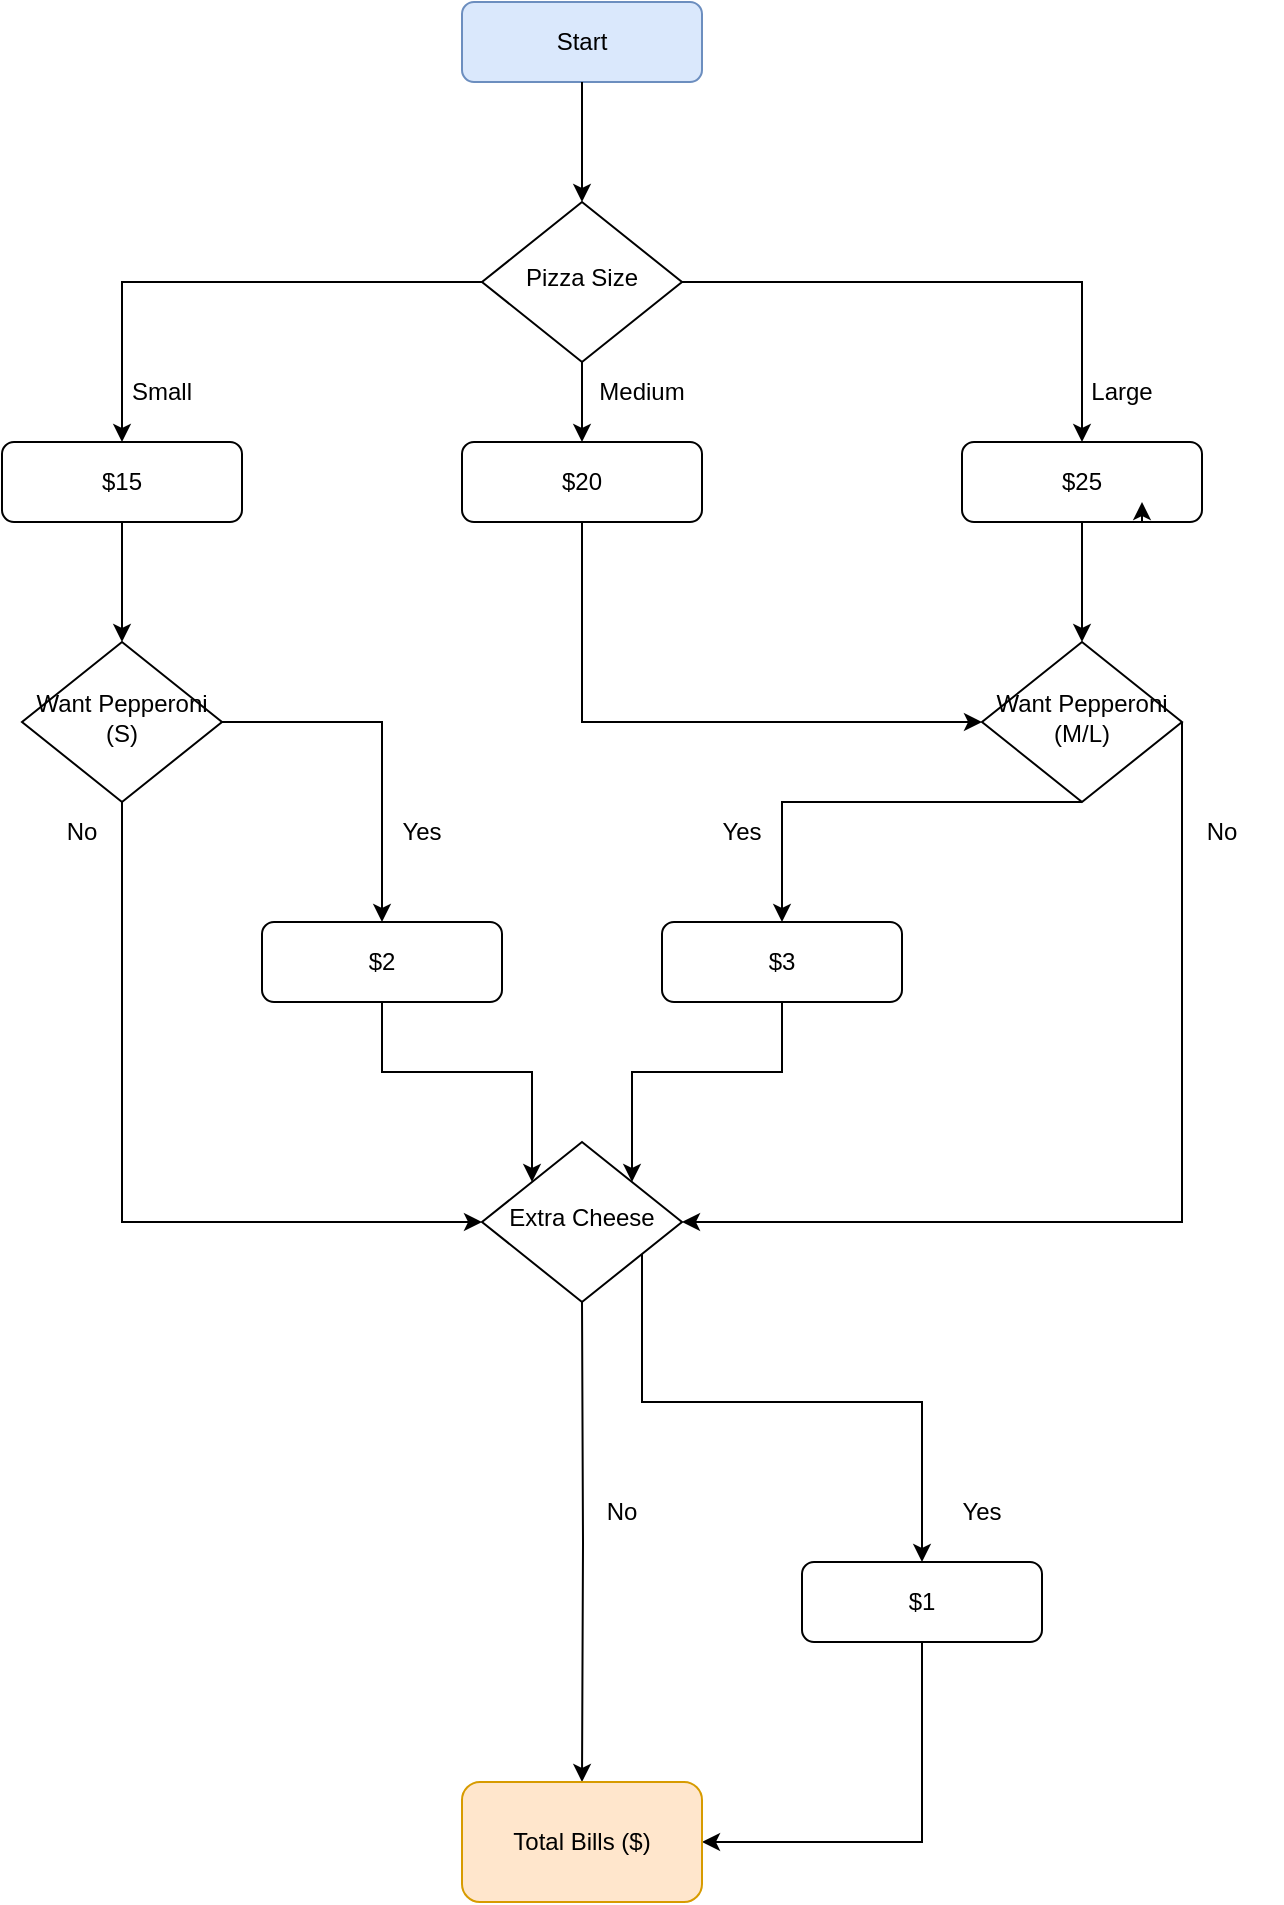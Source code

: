 <mxfile>
    <diagram id="C5RBs43oDa-KdzZeNtuy" name="Page-1">
        <mxGraphModel dx="1125" dy="575" grid="1" gridSize="10" guides="1" tooltips="1" connect="1" arrows="1" fold="1" page="1" pageScale="1" pageWidth="827" pageHeight="1169" math="0" shadow="0">
            <root>
                <mxCell id="WIyWlLk6GJQsqaUBKTNV-0"/>
                <mxCell id="WIyWlLk6GJQsqaUBKTNV-1" parent="WIyWlLk6GJQsqaUBKTNV-0"/>
                <mxCell id="WIyWlLk6GJQsqaUBKTNV-3" value="Start" style="rounded=1;whiteSpace=wrap;html=1;fontSize=12;glass=0;strokeWidth=1;shadow=0;fillColor=#dae8fc;strokeColor=#6c8ebf;" parent="WIyWlLk6GJQsqaUBKTNV-1" vertex="1">
                    <mxGeometry x="370" y="60" width="120" height="40" as="geometry"/>
                </mxCell>
                <mxCell id="WIyWlLk6GJQsqaUBKTNV-11" value="$25" style="rounded=1;whiteSpace=wrap;html=1;fontSize=12;glass=0;strokeWidth=1;shadow=0;" parent="WIyWlLk6GJQsqaUBKTNV-1" vertex="1">
                    <mxGeometry x="620" y="280" width="120" height="40" as="geometry"/>
                </mxCell>
                <mxCell id="vEKY_JJ_fZBftAOwwJWY-1" value="" style="endArrow=classic;html=1;rounded=0;exitX=0.5;exitY=1;exitDx=0;exitDy=0;entryX=0.5;entryY=0;entryDx=0;entryDy=0;" parent="WIyWlLk6GJQsqaUBKTNV-1" source="WIyWlLk6GJQsqaUBKTNV-3" edge="1">
                    <mxGeometry width="50" height="50" relative="1" as="geometry">
                        <mxPoint x="390" y="400" as="sourcePoint"/>
                        <mxPoint x="430" y="160" as="targetPoint"/>
                    </mxGeometry>
                </mxCell>
                <mxCell id="vEKY_JJ_fZBftAOwwJWY-3" value="Pizza Size&lt;br&gt;" style="rhombus;whiteSpace=wrap;html=1;shadow=0;fontFamily=Helvetica;fontSize=12;align=center;strokeWidth=1;spacing=6;spacingTop=-4;" parent="WIyWlLk6GJQsqaUBKTNV-1" vertex="1">
                    <mxGeometry x="380" y="160" width="100" height="80" as="geometry"/>
                </mxCell>
                <mxCell id="vEKY_JJ_fZBftAOwwJWY-4" value="$20" style="rounded=1;whiteSpace=wrap;html=1;fontSize=12;glass=0;strokeWidth=1;shadow=0;" parent="WIyWlLk6GJQsqaUBKTNV-1" vertex="1">
                    <mxGeometry x="370" y="280" width="120" height="40" as="geometry"/>
                </mxCell>
                <mxCell id="vEKY_JJ_fZBftAOwwJWY-5" value="$15" style="rounded=1;whiteSpace=wrap;html=1;fontSize=12;glass=0;strokeWidth=1;shadow=0;" parent="WIyWlLk6GJQsqaUBKTNV-1" vertex="1">
                    <mxGeometry x="140" y="280" width="120" height="40" as="geometry"/>
                </mxCell>
                <mxCell id="vEKY_JJ_fZBftAOwwJWY-6" value="" style="edgeStyle=segmentEdgeStyle;endArrow=classic;html=1;rounded=0;exitX=0;exitY=0.5;exitDx=0;exitDy=0;entryX=0.5;entryY=0;entryDx=0;entryDy=0;" parent="WIyWlLk6GJQsqaUBKTNV-1" source="vEKY_JJ_fZBftAOwwJWY-3" target="vEKY_JJ_fZBftAOwwJWY-5" edge="1">
                    <mxGeometry width="50" height="50" relative="1" as="geometry">
                        <mxPoint x="230" y="220" as="sourcePoint"/>
                        <mxPoint x="280" y="170" as="targetPoint"/>
                    </mxGeometry>
                </mxCell>
                <mxCell id="vEKY_JJ_fZBftAOwwJWY-7" value="" style="edgeStyle=segmentEdgeStyle;endArrow=classic;html=1;rounded=0;exitX=1;exitY=0.5;exitDx=0;exitDy=0;entryX=0.5;entryY=0;entryDx=0;entryDy=0;" parent="WIyWlLk6GJQsqaUBKTNV-1" source="vEKY_JJ_fZBftAOwwJWY-3" target="WIyWlLk6GJQsqaUBKTNV-11" edge="1">
                    <mxGeometry width="50" height="50" relative="1" as="geometry">
                        <mxPoint x="390" y="210" as="sourcePoint"/>
                        <mxPoint x="210" y="290" as="targetPoint"/>
                    </mxGeometry>
                </mxCell>
                <mxCell id="vEKY_JJ_fZBftAOwwJWY-8" value="" style="edgeStyle=segmentEdgeStyle;endArrow=classic;html=1;rounded=0;exitX=0.5;exitY=1;exitDx=0;exitDy=0;" parent="WIyWlLk6GJQsqaUBKTNV-1" source="vEKY_JJ_fZBftAOwwJWY-3" target="vEKY_JJ_fZBftAOwwJWY-4" edge="1">
                    <mxGeometry width="50" height="50" relative="1" as="geometry">
                        <mxPoint x="490" y="210" as="sourcePoint"/>
                        <mxPoint x="690" y="290" as="targetPoint"/>
                    </mxGeometry>
                </mxCell>
                <mxCell id="vEKY_JJ_fZBftAOwwJWY-9" value="Small" style="text;html=1;strokeColor=none;fillColor=none;align=center;verticalAlign=middle;whiteSpace=wrap;rounded=0;" parent="WIyWlLk6GJQsqaUBKTNV-1" vertex="1">
                    <mxGeometry x="190" y="240" width="60" height="30" as="geometry"/>
                </mxCell>
                <mxCell id="vEKY_JJ_fZBftAOwwJWY-10" value="Medium" style="text;html=1;strokeColor=none;fillColor=none;align=center;verticalAlign=middle;whiteSpace=wrap;rounded=0;" parent="WIyWlLk6GJQsqaUBKTNV-1" vertex="1">
                    <mxGeometry x="430" y="240" width="60" height="30" as="geometry"/>
                </mxCell>
                <mxCell id="vEKY_JJ_fZBftAOwwJWY-11" value="Large&lt;br&gt;" style="text;html=1;strokeColor=none;fillColor=none;align=center;verticalAlign=middle;whiteSpace=wrap;rounded=0;" parent="WIyWlLk6GJQsqaUBKTNV-1" vertex="1">
                    <mxGeometry x="670" y="240" width="60" height="30" as="geometry"/>
                </mxCell>
                <mxCell id="vEKY_JJ_fZBftAOwwJWY-27" value="" style="edgeStyle=orthogonalEdgeStyle;rounded=0;orthogonalLoop=1;jettySize=auto;html=1;entryX=0;entryY=0.5;entryDx=0;entryDy=0;" parent="WIyWlLk6GJQsqaUBKTNV-1" source="vEKY_JJ_fZBftAOwwJWY-12" target="vEKY_JJ_fZBftAOwwJWY-25" edge="1">
                    <mxGeometry relative="1" as="geometry">
                        <mxPoint x="200" y="550" as="targetPoint"/>
                        <Array as="points">
                            <mxPoint x="200" y="670"/>
                        </Array>
                    </mxGeometry>
                </mxCell>
                <mxCell id="vEKY_JJ_fZBftAOwwJWY-12" value="Want Pepperoni (S)" style="rhombus;whiteSpace=wrap;html=1;shadow=0;fontFamily=Helvetica;fontSize=12;align=center;strokeWidth=1;spacing=6;spacingTop=-4;" parent="WIyWlLk6GJQsqaUBKTNV-1" vertex="1">
                    <mxGeometry x="150" y="380" width="100" height="80" as="geometry"/>
                </mxCell>
                <mxCell id="vEKY_JJ_fZBftAOwwJWY-30" style="edgeStyle=orthogonalEdgeStyle;rounded=0;orthogonalLoop=1;jettySize=auto;html=1;entryX=1;entryY=0.5;entryDx=0;entryDy=0;exitX=1;exitY=0.5;exitDx=0;exitDy=0;" parent="WIyWlLk6GJQsqaUBKTNV-1" source="vEKY_JJ_fZBftAOwwJWY-13" target="vEKY_JJ_fZBftAOwwJWY-25" edge="1">
                    <mxGeometry relative="1" as="geometry">
                        <mxPoint x="680" y="660" as="targetPoint"/>
                        <Array as="points">
                            <mxPoint x="730" y="670"/>
                        </Array>
                    </mxGeometry>
                </mxCell>
                <mxCell id="vEKY_JJ_fZBftAOwwJWY-13" value="Want Pepperoni (M/L)" style="rhombus;whiteSpace=wrap;html=1;shadow=0;fontFamily=Helvetica;fontSize=12;align=center;strokeWidth=1;spacing=6;spacingTop=-4;" parent="WIyWlLk6GJQsqaUBKTNV-1" vertex="1">
                    <mxGeometry x="630" y="380" width="100" height="80" as="geometry"/>
                </mxCell>
                <mxCell id="vEKY_JJ_fZBftAOwwJWY-14" value="" style="edgeStyle=segmentEdgeStyle;endArrow=classic;html=1;rounded=0;exitX=0.5;exitY=1;exitDx=0;exitDy=0;entryX=0.5;entryY=0;entryDx=0;entryDy=0;" parent="WIyWlLk6GJQsqaUBKTNV-1" source="vEKY_JJ_fZBftAOwwJWY-5" target="vEKY_JJ_fZBftAOwwJWY-12" edge="1">
                    <mxGeometry width="50" height="50" relative="1" as="geometry">
                        <mxPoint x="390" y="210" as="sourcePoint"/>
                        <mxPoint x="200" y="370" as="targetPoint"/>
                    </mxGeometry>
                </mxCell>
                <mxCell id="vEKY_JJ_fZBftAOwwJWY-15" value="" style="edgeStyle=segmentEdgeStyle;endArrow=classic;html=1;rounded=0;exitX=0.5;exitY=1;exitDx=0;exitDy=0;entryX=0;entryY=0.5;entryDx=0;entryDy=0;" parent="WIyWlLk6GJQsqaUBKTNV-1" source="vEKY_JJ_fZBftAOwwJWY-4" target="vEKY_JJ_fZBftAOwwJWY-13" edge="1">
                    <mxGeometry width="50" height="50" relative="1" as="geometry">
                        <mxPoint x="210" y="330" as="sourcePoint"/>
                        <mxPoint x="210" y="390" as="targetPoint"/>
                        <Array as="points">
                            <mxPoint x="430" y="420"/>
                        </Array>
                    </mxGeometry>
                </mxCell>
                <mxCell id="vEKY_JJ_fZBftAOwwJWY-16" value="" style="edgeStyle=segmentEdgeStyle;endArrow=classic;html=1;rounded=0;exitX=0.5;exitY=1;exitDx=0;exitDy=0;" parent="WIyWlLk6GJQsqaUBKTNV-1" source="WIyWlLk6GJQsqaUBKTNV-11" target="vEKY_JJ_fZBftAOwwJWY-13" edge="1">
                    <mxGeometry width="50" height="50" relative="1" as="geometry">
                        <mxPoint x="210" y="330" as="sourcePoint"/>
                        <mxPoint x="210" y="390" as="targetPoint"/>
                    </mxGeometry>
                </mxCell>
                <mxCell id="vEKY_JJ_fZBftAOwwJWY-17" style="edgeStyle=orthogonalEdgeStyle;rounded=0;orthogonalLoop=1;jettySize=auto;html=1;exitX=0.75;exitY=1;exitDx=0;exitDy=0;entryX=0.75;entryY=0.75;entryDx=0;entryDy=0;entryPerimeter=0;" parent="WIyWlLk6GJQsqaUBKTNV-1" source="WIyWlLk6GJQsqaUBKTNV-11" target="WIyWlLk6GJQsqaUBKTNV-11" edge="1">
                    <mxGeometry relative="1" as="geometry"/>
                </mxCell>
                <mxCell id="vEKY_JJ_fZBftAOwwJWY-28" style="edgeStyle=orthogonalEdgeStyle;rounded=0;orthogonalLoop=1;jettySize=auto;html=1;exitX=0.5;exitY=1;exitDx=0;exitDy=0;entryX=0;entryY=0;entryDx=0;entryDy=0;" parent="WIyWlLk6GJQsqaUBKTNV-1" source="vEKY_JJ_fZBftAOwwJWY-18" target="vEKY_JJ_fZBftAOwwJWY-25" edge="1">
                    <mxGeometry relative="1" as="geometry"/>
                </mxCell>
                <mxCell id="vEKY_JJ_fZBftAOwwJWY-18" value="$2" style="rounded=1;whiteSpace=wrap;html=1;fontSize=12;glass=0;strokeWidth=1;shadow=0;" parent="WIyWlLk6GJQsqaUBKTNV-1" vertex="1">
                    <mxGeometry x="270" y="520" width="120" height="40" as="geometry"/>
                </mxCell>
                <mxCell id="vEKY_JJ_fZBftAOwwJWY-29" style="edgeStyle=orthogonalEdgeStyle;rounded=0;orthogonalLoop=1;jettySize=auto;html=1;exitX=0.5;exitY=1;exitDx=0;exitDy=0;entryX=1;entryY=0;entryDx=0;entryDy=0;" parent="WIyWlLk6GJQsqaUBKTNV-1" source="vEKY_JJ_fZBftAOwwJWY-19" target="vEKY_JJ_fZBftAOwwJWY-25" edge="1">
                    <mxGeometry relative="1" as="geometry"/>
                </mxCell>
                <mxCell id="vEKY_JJ_fZBftAOwwJWY-19" value="$3" style="rounded=1;whiteSpace=wrap;html=1;fontSize=12;glass=0;strokeWidth=1;shadow=0;" parent="WIyWlLk6GJQsqaUBKTNV-1" vertex="1">
                    <mxGeometry x="470" y="520" width="120" height="40" as="geometry"/>
                </mxCell>
                <mxCell id="vEKY_JJ_fZBftAOwwJWY-20" value="" style="edgeStyle=segmentEdgeStyle;endArrow=classic;html=1;rounded=0;entryX=0.5;entryY=0;entryDx=0;entryDy=0;exitX=1;exitY=0.5;exitDx=0;exitDy=0;" parent="WIyWlLk6GJQsqaUBKTNV-1" source="vEKY_JJ_fZBftAOwwJWY-12" target="vEKY_JJ_fZBftAOwwJWY-18" edge="1">
                    <mxGeometry width="50" height="50" relative="1" as="geometry">
                        <mxPoint x="260" y="420" as="sourcePoint"/>
                        <mxPoint x="210" y="390" as="targetPoint"/>
                    </mxGeometry>
                </mxCell>
                <mxCell id="vEKY_JJ_fZBftAOwwJWY-21" value="Yes" style="text;html=1;strokeColor=none;fillColor=none;align=center;verticalAlign=middle;whiteSpace=wrap;rounded=0;" parent="WIyWlLk6GJQsqaUBKTNV-1" vertex="1">
                    <mxGeometry x="320" y="460" width="60" height="30" as="geometry"/>
                </mxCell>
                <mxCell id="vEKY_JJ_fZBftAOwwJWY-22" value="" style="edgeStyle=segmentEdgeStyle;endArrow=classic;html=1;rounded=0;entryX=0.5;entryY=0;entryDx=0;entryDy=0;exitX=0.5;exitY=1;exitDx=0;exitDy=0;" parent="WIyWlLk6GJQsqaUBKTNV-1" source="vEKY_JJ_fZBftAOwwJWY-13" target="vEKY_JJ_fZBftAOwwJWY-19" edge="1">
                    <mxGeometry width="50" height="50" relative="1" as="geometry">
                        <mxPoint x="260" y="430" as="sourcePoint"/>
                        <mxPoint x="340" y="530" as="targetPoint"/>
                    </mxGeometry>
                </mxCell>
                <mxCell id="vEKY_JJ_fZBftAOwwJWY-24" value="Yes" style="text;html=1;strokeColor=none;fillColor=none;align=center;verticalAlign=middle;whiteSpace=wrap;rounded=0;" parent="WIyWlLk6GJQsqaUBKTNV-1" vertex="1">
                    <mxGeometry x="480" y="460" width="60" height="30" as="geometry"/>
                </mxCell>
                <mxCell id="vEKY_JJ_fZBftAOwwJWY-42" value="" style="edgeStyle=orthogonalEdgeStyle;rounded=0;orthogonalLoop=1;jettySize=auto;html=1;" parent="WIyWlLk6GJQsqaUBKTNV-1" source="vEKY_JJ_fZBftAOwwJWY-25" edge="1">
                    <mxGeometry relative="1" as="geometry">
                        <mxPoint x="600" y="840" as="targetPoint"/>
                        <Array as="points">
                            <mxPoint x="460" y="760"/>
                            <mxPoint x="600" y="760"/>
                        </Array>
                    </mxGeometry>
                </mxCell>
                <mxCell id="vEKY_JJ_fZBftAOwwJWY-25" value="Extra Cheese" style="rhombus;whiteSpace=wrap;html=1;shadow=0;fontFamily=Helvetica;fontSize=12;align=center;strokeWidth=1;spacing=6;spacingTop=-4;" parent="WIyWlLk6GJQsqaUBKTNV-1" vertex="1">
                    <mxGeometry x="380" y="630" width="100" height="80" as="geometry"/>
                </mxCell>
                <mxCell id="vEKY_JJ_fZBftAOwwJWY-31" value="No&lt;br&gt;" style="text;html=1;strokeColor=none;fillColor=none;align=center;verticalAlign=middle;whiteSpace=wrap;rounded=0;" parent="WIyWlLk6GJQsqaUBKTNV-1" vertex="1">
                    <mxGeometry x="150" y="460" width="60" height="30" as="geometry"/>
                </mxCell>
                <mxCell id="vEKY_JJ_fZBftAOwwJWY-33" value="No&lt;br&gt;" style="text;html=1;strokeColor=none;fillColor=none;align=center;verticalAlign=middle;whiteSpace=wrap;rounded=0;" parent="WIyWlLk6GJQsqaUBKTNV-1" vertex="1">
                    <mxGeometry x="720" y="460" width="60" height="30" as="geometry"/>
                </mxCell>
                <mxCell id="vEKY_JJ_fZBftAOwwJWY-49" value="" style="edgeStyle=orthogonalEdgeStyle;rounded=0;orthogonalLoop=1;jettySize=auto;html=1;" parent="WIyWlLk6GJQsqaUBKTNV-1" target="vEKY_JJ_fZBftAOwwJWY-47" edge="1">
                    <mxGeometry relative="1" as="geometry">
                        <mxPoint x="430" y="710" as="sourcePoint"/>
                    </mxGeometry>
                </mxCell>
                <mxCell id="vEKY_JJ_fZBftAOwwJWY-43" value="Yes" style="text;html=1;strokeColor=none;fillColor=none;align=center;verticalAlign=middle;whiteSpace=wrap;rounded=0;" parent="WIyWlLk6GJQsqaUBKTNV-1" vertex="1">
                    <mxGeometry x="600" y="800" width="60" height="30" as="geometry"/>
                </mxCell>
                <mxCell id="vEKY_JJ_fZBftAOwwJWY-48" value="" style="edgeStyle=orthogonalEdgeStyle;rounded=0;orthogonalLoop=1;jettySize=auto;html=1;" parent="WIyWlLk6GJQsqaUBKTNV-1" source="vEKY_JJ_fZBftAOwwJWY-45" target="vEKY_JJ_fZBftAOwwJWY-47" edge="1">
                    <mxGeometry relative="1" as="geometry">
                        <Array as="points">
                            <mxPoint x="600" y="980"/>
                        </Array>
                    </mxGeometry>
                </mxCell>
                <mxCell id="vEKY_JJ_fZBftAOwwJWY-45" value="$1" style="rounded=1;whiteSpace=wrap;html=1;fontSize=12;glass=0;strokeWidth=1;shadow=0;" parent="WIyWlLk6GJQsqaUBKTNV-1" vertex="1">
                    <mxGeometry x="540" y="840" width="120" height="40" as="geometry"/>
                </mxCell>
                <mxCell id="vEKY_JJ_fZBftAOwwJWY-46" value="No&lt;br&gt;" style="text;html=1;strokeColor=none;fillColor=none;align=center;verticalAlign=middle;whiteSpace=wrap;rounded=0;" parent="WIyWlLk6GJQsqaUBKTNV-1" vertex="1">
                    <mxGeometry x="420" y="800" width="60" height="30" as="geometry"/>
                </mxCell>
                <mxCell id="vEKY_JJ_fZBftAOwwJWY-47" value="Total Bills ($)" style="whiteSpace=wrap;html=1;rounded=1;glass=0;strokeWidth=1;shadow=0;fillColor=#ffe6cc;strokeColor=#d79b00;" parent="WIyWlLk6GJQsqaUBKTNV-1" vertex="1">
                    <mxGeometry x="370" y="950" width="120" height="60" as="geometry"/>
                </mxCell>
            </root>
        </mxGraphModel>
    </diagram>
</mxfile>